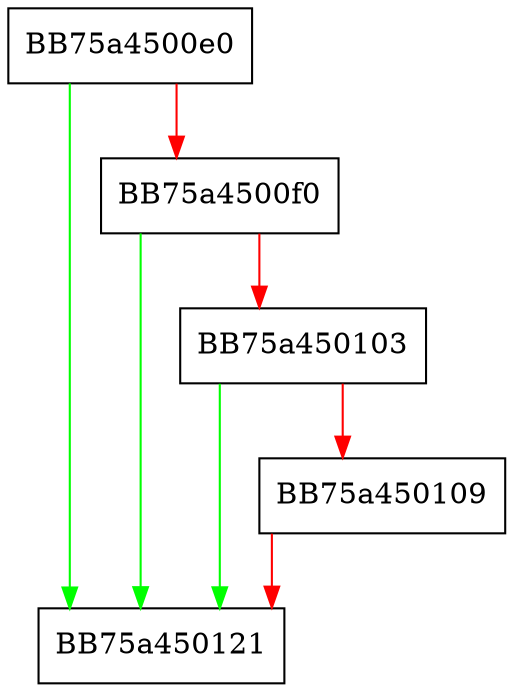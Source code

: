 digraph Register {
  node [shape="box"];
  graph [splines=ortho];
  BB75a4500e0 -> BB75a450121 [color="green"];
  BB75a4500e0 -> BB75a4500f0 [color="red"];
  BB75a4500f0 -> BB75a450121 [color="green"];
  BB75a4500f0 -> BB75a450103 [color="red"];
  BB75a450103 -> BB75a450121 [color="green"];
  BB75a450103 -> BB75a450109 [color="red"];
  BB75a450109 -> BB75a450121 [color="red"];
}